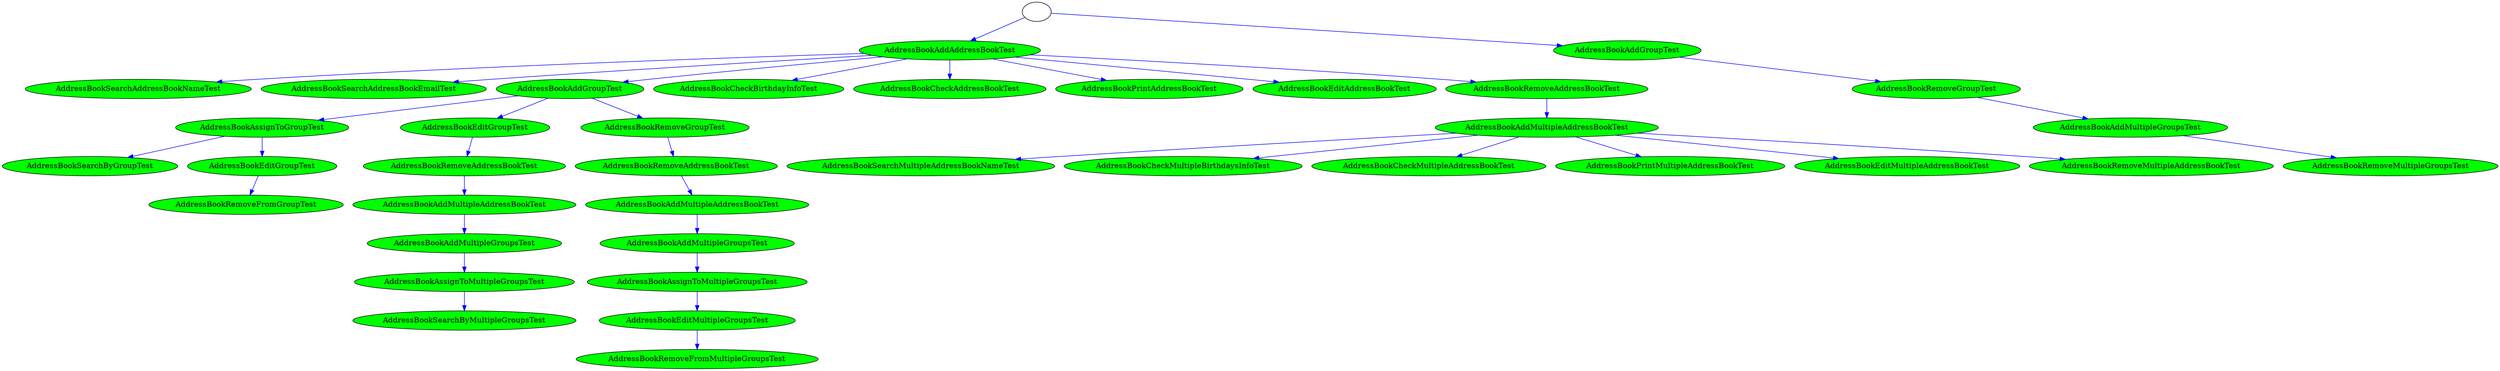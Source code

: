 strict digraph G {
root_925284253 [ label="" color = "black" ];
AddressBookAddAddressBookTest_220541490 [ label="AddressBookAddAddressBookTest" fillcolor="green" style="filled" fontcolor="black" ];
AddressBookAddGroupTest_837123885 [ label="AddressBookAddGroupTest" fillcolor="green" style="filled" fontcolor="black" ];
AddressBookSearchAddressBookNameTest_714040706 [ label="AddressBookSearchAddressBookNameTest" fillcolor="green" style="filled" fontcolor="black" ];
AddressBookSearchAddressBookEmailTest_1831910146 [ label="AddressBookSearchAddressBookEmailTest" fillcolor="green" style="filled" fontcolor="black" ];
AddressBookAddGroupTest_1541866648 [ label="AddressBookAddGroupTest" fillcolor="green" style="filled" fontcolor="black" ];
AddressBookCheckBirthdayInfoTest_1562775792 [ label="AddressBookCheckBirthdayInfoTest" fillcolor="green" style="filled" fontcolor="black" ];
AddressBookCheckAddressBookTest_37472437 [ label="AddressBookCheckAddressBookTest" fillcolor="green" style="filled" fontcolor="black" ];
AddressBookPrintAddressBookTest_1367160731 [ label="AddressBookPrintAddressBookTest" fillcolor="green" style="filled" fontcolor="black" ];
AddressBookEditAddressBookTest_1242671955 [ label="AddressBookEditAddressBookTest" fillcolor="green" style="filled" fontcolor="black" ];
AddressBookRemoveAddressBookTest_314937647 [ label="AddressBookRemoveAddressBookTest" fillcolor="green" style="filled" fontcolor="black" ];
AddressBookRemoveGroupTest_369932721 [ label="AddressBookRemoveGroupTest" fillcolor="green" style="filled" fontcolor="black" ];
AddressBookAssignToGroupTest_173414818 [ label="AddressBookAssignToGroupTest" fillcolor="green" style="filled" fontcolor="black" ];
AddressBookEditGroupTest_1842346408 [ label="AddressBookEditGroupTest" fillcolor="green" style="filled" fontcolor="black" ];
AddressBookRemoveGroupTest_1074675484 [ label="AddressBookRemoveGroupTest" fillcolor="green" style="filled" fontcolor="black" ];
AddressBookAddMultipleAddressBookTest_585631716 [ label="AddressBookAddMultipleAddressBookTest" fillcolor="green" style="filled" fontcolor="black" ];
AddressBookAddMultipleGroupsTest_378174875 [ label="AddressBookAddMultipleGroupsTest" fillcolor="green" style="filled" fontcolor="black" ];
AddressBookSearchByGroupTest_1555437774 [ label="AddressBookSearchByGroupTest" fillcolor="green" style="filled" fontcolor="black" ];
AddressBookEditGroupTest_737339422 [ label="AddressBookEditGroupTest" fillcolor="green" style="filled" fontcolor="black" ];
AddressBookRemoveAddressBookTest_1306867271 [ label="AddressBookRemoveAddressBookTest" fillcolor="green" style="filled" fontcolor="black" ];
AddressBookRemoveAddressBookTest_1610154621 [ label="AddressBookRemoveAddressBookTest" fillcolor="green" style="filled" fontcolor="black" ];
AddressBookSearchMultipleAddressBookNameTest_106715730 [ label="AddressBookSearchMultipleAddressBookNameTest" fillcolor="green" style="filled" fontcolor="black" ];
AddressBookCheckMultipleBirthdaysInfoTest_210123324 [ label="AddressBookCheckMultipleBirthdaysInfoTest" fillcolor="green" style="filled" fontcolor="black" ];
AddressBookCheckMultipleAddressBookTest_1660680700 [ label="AddressBookCheckMultipleAddressBookTest" fillcolor="green" style="filled" fontcolor="black" ];
AddressBookPrintMultipleAddressBookTest_1396924438 [ label="AddressBookPrintMultipleAddressBookTest" fillcolor="green" style="filled" fontcolor="black" ];
AddressBookEditMultipleAddressBookTest_346508450 [ label="AddressBookEditMultipleAddressBookTest" fillcolor="green" style="filled" fontcolor="black" ];
AddressBookRemoveMultipleAddressBookTest_80644576 [ label="AddressBookRemoveMultipleAddressBookTest" fillcolor="green" style="filled" fontcolor="black" ];
AddressBookRemoveMultipleGroupsTest_133334873 [ label="AddressBookRemoveMultipleGroupsTest" fillcolor="green" style="filled" fontcolor="black" ];
AddressBookRemoveFromGroupTest_1200337671 [ label="AddressBookRemoveFromGroupTest" fillcolor="green" style="filled" fontcolor="black" ];
AddressBookAddMultipleAddressBookTest_2087530662 [ label="AddressBookAddMultipleAddressBookTest" fillcolor="green" style="filled" fontcolor="black" ];
AddressBookAddMultipleAddressBookTest_709585258 [ label="AddressBookAddMultipleAddressBookTest" fillcolor="green" style="filled" fontcolor="black" ];
AddressBookAddMultipleGroupsTest_2095772816 [ label="AddressBookAddMultipleGroupsTest" fillcolor="green" style="filled" fontcolor="black" ];
AddressBookAddMultipleGroupsTest_717827412 [ label="AddressBookAddMultipleGroupsTest" fillcolor="green" style="filled" fontcolor="black" ];
AddressBookAssignToMultipleGroupsTest_1643640412 [ label="AddressBookAssignToMultipleGroupsTest" fillcolor="green" style="filled" fontcolor="black" ];
AddressBookAssignToMultipleGroupsTest_265695008 [ label="AddressBookAssignToMultipleGroupsTest" fillcolor="green" style="filled" fontcolor="black" ];
AddressBookSearchByMultipleGroupsTest_216656868 [ label="AddressBookSearchByMultipleGroupsTest" fillcolor="green" style="filled" fontcolor="black" ];
AddressBookEditMultipleGroupsTest_103561830 [ label="AddressBookEditMultipleGroupsTest" fillcolor="green" style="filled" fontcolor="black" ];
AddressBookRemoveFromMultipleGroupsTest_1159496113 [ label="AddressBookRemoveFromMultipleGroupsTest" fillcolor="green" style="filled" fontcolor="black" ];
  root_925284253 -> AddressBookAddAddressBookTest_220541490 [ label="" color="blue" ];
  root_925284253 -> AddressBookAddGroupTest_837123885 [ label="" color="blue" ];
  AddressBookAddAddressBookTest_220541490 -> AddressBookSearchAddressBookNameTest_714040706 [ label="" color="blue" ];
  AddressBookAddAddressBookTest_220541490 -> AddressBookSearchAddressBookEmailTest_1831910146 [ label="" color="blue" ];
  AddressBookAddAddressBookTest_220541490 -> AddressBookAddGroupTest_1541866648 [ label="" color="blue" ];
  AddressBookAddAddressBookTest_220541490 -> AddressBookCheckBirthdayInfoTest_1562775792 [ label="" color="blue" ];
  AddressBookAddAddressBookTest_220541490 -> AddressBookCheckAddressBookTest_37472437 [ label="" color="blue" ];
  AddressBookAddAddressBookTest_220541490 -> AddressBookPrintAddressBookTest_1367160731 [ label="" color="blue" ];
  AddressBookAddAddressBookTest_220541490 -> AddressBookEditAddressBookTest_1242671955 [ label="" color="blue" ];
  AddressBookAddAddressBookTest_220541490 -> AddressBookRemoveAddressBookTest_314937647 [ label="" color="blue" ];
  AddressBookAddGroupTest_837123885 -> AddressBookRemoveGroupTest_369932721 [ label="" color="blue" ];
  AddressBookAddGroupTest_1541866648 -> AddressBookAssignToGroupTest_173414818 [ label="" color="blue" ];
  AddressBookAddGroupTest_1541866648 -> AddressBookEditGroupTest_1842346408 [ label="" color="blue" ];
  AddressBookAddGroupTest_1541866648 -> AddressBookRemoveGroupTest_1074675484 [ label="" color="blue" ];
  AddressBookRemoveAddressBookTest_314937647 -> AddressBookAddMultipleAddressBookTest_585631716 [ label="" color="blue" ];
  AddressBookRemoveGroupTest_369932721 -> AddressBookAddMultipleGroupsTest_378174875 [ label="" color="blue" ];
  AddressBookAssignToGroupTest_173414818 -> AddressBookSearchByGroupTest_1555437774 [ label="" color="blue" ];
  AddressBookAssignToGroupTest_173414818 -> AddressBookEditGroupTest_737339422 [ label="" color="blue" ];
  AddressBookEditGroupTest_1842346408 -> AddressBookRemoveAddressBookTest_1306867271 [ label="" color="blue" ];
  AddressBookRemoveGroupTest_1074675484 -> AddressBookRemoveAddressBookTest_1610154621 [ label="" color="blue" ];
  AddressBookAddMultipleAddressBookTest_585631716 -> AddressBookSearchMultipleAddressBookNameTest_106715730 [ label="" color="blue" ];
  AddressBookAddMultipleAddressBookTest_585631716 -> AddressBookCheckMultipleBirthdaysInfoTest_210123324 [ label="" color="blue" ];
  AddressBookAddMultipleAddressBookTest_585631716 -> AddressBookCheckMultipleAddressBookTest_1660680700 [ label="" color="blue" ];
  AddressBookAddMultipleAddressBookTest_585631716 -> AddressBookPrintMultipleAddressBookTest_1396924438 [ label="" color="blue" ];
  AddressBookAddMultipleAddressBookTest_585631716 -> AddressBookEditMultipleAddressBookTest_346508450 [ label="" color="blue" ];
  AddressBookAddMultipleAddressBookTest_585631716 -> AddressBookRemoveMultipleAddressBookTest_80644576 [ label="" color="blue" ];
  AddressBookAddMultipleGroupsTest_378174875 -> AddressBookRemoveMultipleGroupsTest_133334873 [ label="" color="blue" ];
  AddressBookEditGroupTest_737339422 -> AddressBookRemoveFromGroupTest_1200337671 [ label="" color="blue" ];
  AddressBookRemoveAddressBookTest_1306867271 -> AddressBookAddMultipleAddressBookTest_2087530662 [ label="" color="blue" ];
  AddressBookRemoveAddressBookTest_1610154621 -> AddressBookAddMultipleAddressBookTest_709585258 [ label="" color="blue" ];
  AddressBookAddMultipleAddressBookTest_2087530662 -> AddressBookAddMultipleGroupsTest_2095772816 [ label="" color="blue" ];
  AddressBookAddMultipleAddressBookTest_709585258 -> AddressBookAddMultipleGroupsTest_717827412 [ label="" color="blue" ];
  AddressBookAddMultipleGroupsTest_2095772816 -> AddressBookAssignToMultipleGroupsTest_1643640412 [ label="" color="blue" ];
  AddressBookAddMultipleGroupsTest_717827412 -> AddressBookAssignToMultipleGroupsTest_265695008 [ label="" color="blue" ];
  AddressBookAssignToMultipleGroupsTest_1643640412 -> AddressBookSearchByMultipleGroupsTest_216656868 [ label="" color="blue" ];
  AddressBookAssignToMultipleGroupsTest_265695008 -> AddressBookEditMultipleGroupsTest_103561830 [ label="" color="blue" ];
  AddressBookEditMultipleGroupsTest_103561830 -> AddressBookRemoveFromMultipleGroupsTest_1159496113 [ label="" color="blue" ];
}
